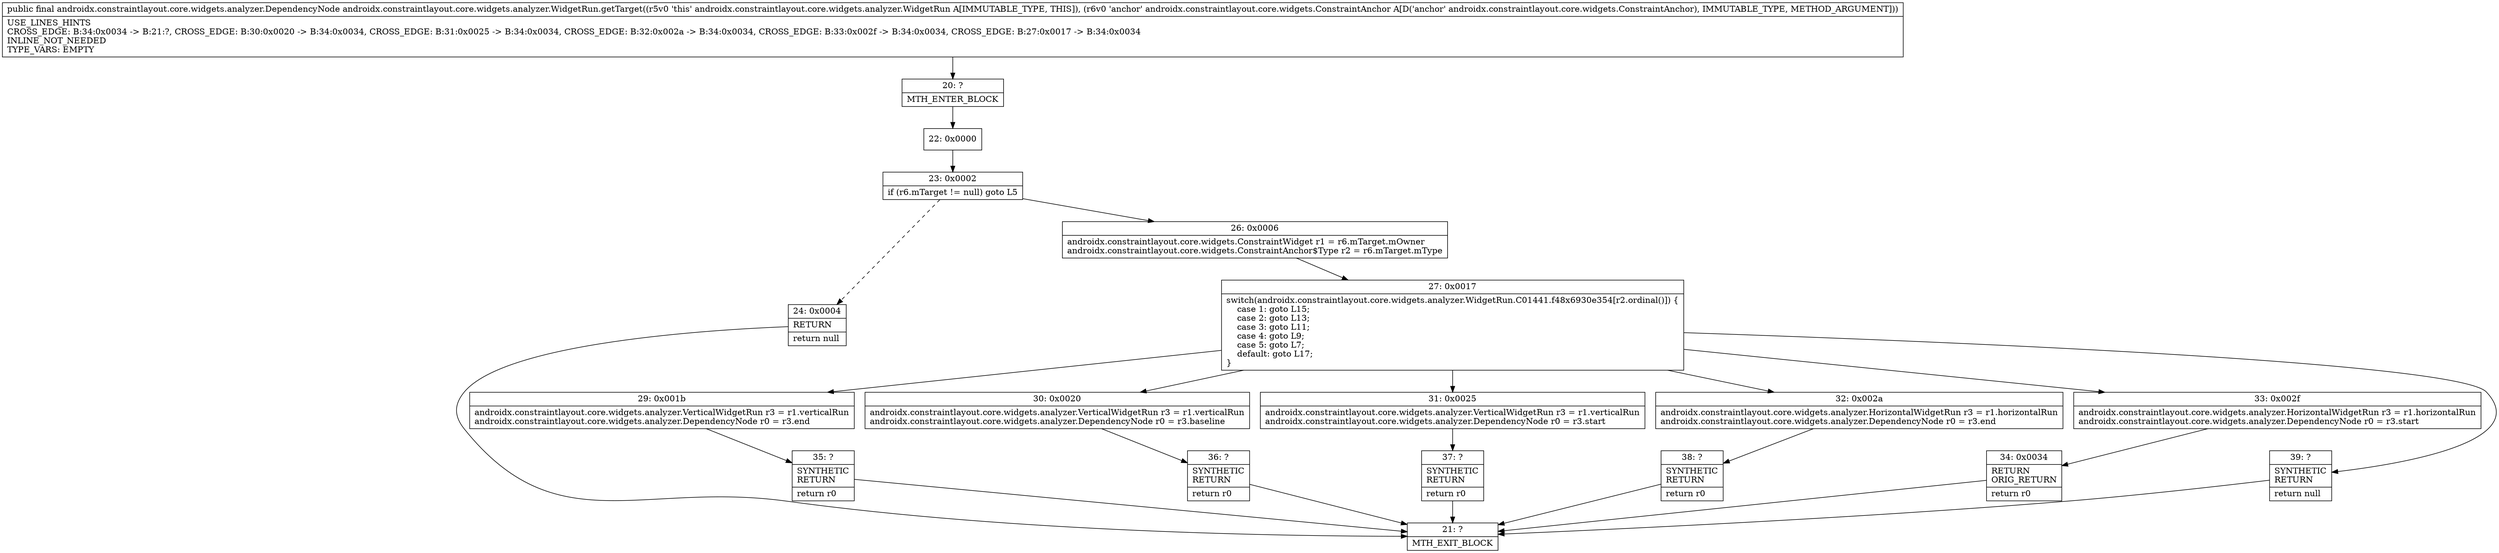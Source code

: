 digraph "CFG forandroidx.constraintlayout.core.widgets.analyzer.WidgetRun.getTarget(Landroidx\/constraintlayout\/core\/widgets\/ConstraintAnchor;)Landroidx\/constraintlayout\/core\/widgets\/analyzer\/DependencyNode;" {
Node_20 [shape=record,label="{20\:\ ?|MTH_ENTER_BLOCK\l}"];
Node_22 [shape=record,label="{22\:\ 0x0000}"];
Node_23 [shape=record,label="{23\:\ 0x0002|if (r6.mTarget != null) goto L5\l}"];
Node_24 [shape=record,label="{24\:\ 0x0004|RETURN\l|return null\l}"];
Node_21 [shape=record,label="{21\:\ ?|MTH_EXIT_BLOCK\l}"];
Node_26 [shape=record,label="{26\:\ 0x0006|androidx.constraintlayout.core.widgets.ConstraintWidget r1 = r6.mTarget.mOwner\landroidx.constraintlayout.core.widgets.ConstraintAnchor$Type r2 = r6.mTarget.mType\l}"];
Node_27 [shape=record,label="{27\:\ 0x0017|switch(androidx.constraintlayout.core.widgets.analyzer.WidgetRun.C01441.f48x6930e354[r2.ordinal()]) \{\l    case 1: goto L15;\l    case 2: goto L13;\l    case 3: goto L11;\l    case 4: goto L9;\l    case 5: goto L7;\l    default: goto L17;\l\}\l}"];
Node_29 [shape=record,label="{29\:\ 0x001b|androidx.constraintlayout.core.widgets.analyzer.VerticalWidgetRun r3 = r1.verticalRun\landroidx.constraintlayout.core.widgets.analyzer.DependencyNode r0 = r3.end\l}"];
Node_35 [shape=record,label="{35\:\ ?|SYNTHETIC\lRETURN\l|return r0\l}"];
Node_30 [shape=record,label="{30\:\ 0x0020|androidx.constraintlayout.core.widgets.analyzer.VerticalWidgetRun r3 = r1.verticalRun\landroidx.constraintlayout.core.widgets.analyzer.DependencyNode r0 = r3.baseline\l}"];
Node_36 [shape=record,label="{36\:\ ?|SYNTHETIC\lRETURN\l|return r0\l}"];
Node_31 [shape=record,label="{31\:\ 0x0025|androidx.constraintlayout.core.widgets.analyzer.VerticalWidgetRun r3 = r1.verticalRun\landroidx.constraintlayout.core.widgets.analyzer.DependencyNode r0 = r3.start\l}"];
Node_37 [shape=record,label="{37\:\ ?|SYNTHETIC\lRETURN\l|return r0\l}"];
Node_32 [shape=record,label="{32\:\ 0x002a|androidx.constraintlayout.core.widgets.analyzer.HorizontalWidgetRun r3 = r1.horizontalRun\landroidx.constraintlayout.core.widgets.analyzer.DependencyNode r0 = r3.end\l}"];
Node_38 [shape=record,label="{38\:\ ?|SYNTHETIC\lRETURN\l|return r0\l}"];
Node_33 [shape=record,label="{33\:\ 0x002f|androidx.constraintlayout.core.widgets.analyzer.HorizontalWidgetRun r3 = r1.horizontalRun\landroidx.constraintlayout.core.widgets.analyzer.DependencyNode r0 = r3.start\l}"];
Node_34 [shape=record,label="{34\:\ 0x0034|RETURN\lORIG_RETURN\l|return r0\l}"];
Node_39 [shape=record,label="{39\:\ ?|SYNTHETIC\lRETURN\l|return null\l}"];
MethodNode[shape=record,label="{public final androidx.constraintlayout.core.widgets.analyzer.DependencyNode androidx.constraintlayout.core.widgets.analyzer.WidgetRun.getTarget((r5v0 'this' androidx.constraintlayout.core.widgets.analyzer.WidgetRun A[IMMUTABLE_TYPE, THIS]), (r6v0 'anchor' androidx.constraintlayout.core.widgets.ConstraintAnchor A[D('anchor' androidx.constraintlayout.core.widgets.ConstraintAnchor), IMMUTABLE_TYPE, METHOD_ARGUMENT]))  | USE_LINES_HINTS\lCROSS_EDGE: B:34:0x0034 \-\> B:21:?, CROSS_EDGE: B:30:0x0020 \-\> B:34:0x0034, CROSS_EDGE: B:31:0x0025 \-\> B:34:0x0034, CROSS_EDGE: B:32:0x002a \-\> B:34:0x0034, CROSS_EDGE: B:33:0x002f \-\> B:34:0x0034, CROSS_EDGE: B:27:0x0017 \-\> B:34:0x0034\lINLINE_NOT_NEEDED\lTYPE_VARS: EMPTY\l}"];
MethodNode -> Node_20;Node_20 -> Node_22;
Node_22 -> Node_23;
Node_23 -> Node_24[style=dashed];
Node_23 -> Node_26;
Node_24 -> Node_21;
Node_26 -> Node_27;
Node_27 -> Node_29;
Node_27 -> Node_30;
Node_27 -> Node_31;
Node_27 -> Node_32;
Node_27 -> Node_33;
Node_27 -> Node_39;
Node_29 -> Node_35;
Node_35 -> Node_21;
Node_30 -> Node_36;
Node_36 -> Node_21;
Node_31 -> Node_37;
Node_37 -> Node_21;
Node_32 -> Node_38;
Node_38 -> Node_21;
Node_33 -> Node_34;
Node_34 -> Node_21;
Node_39 -> Node_21;
}

